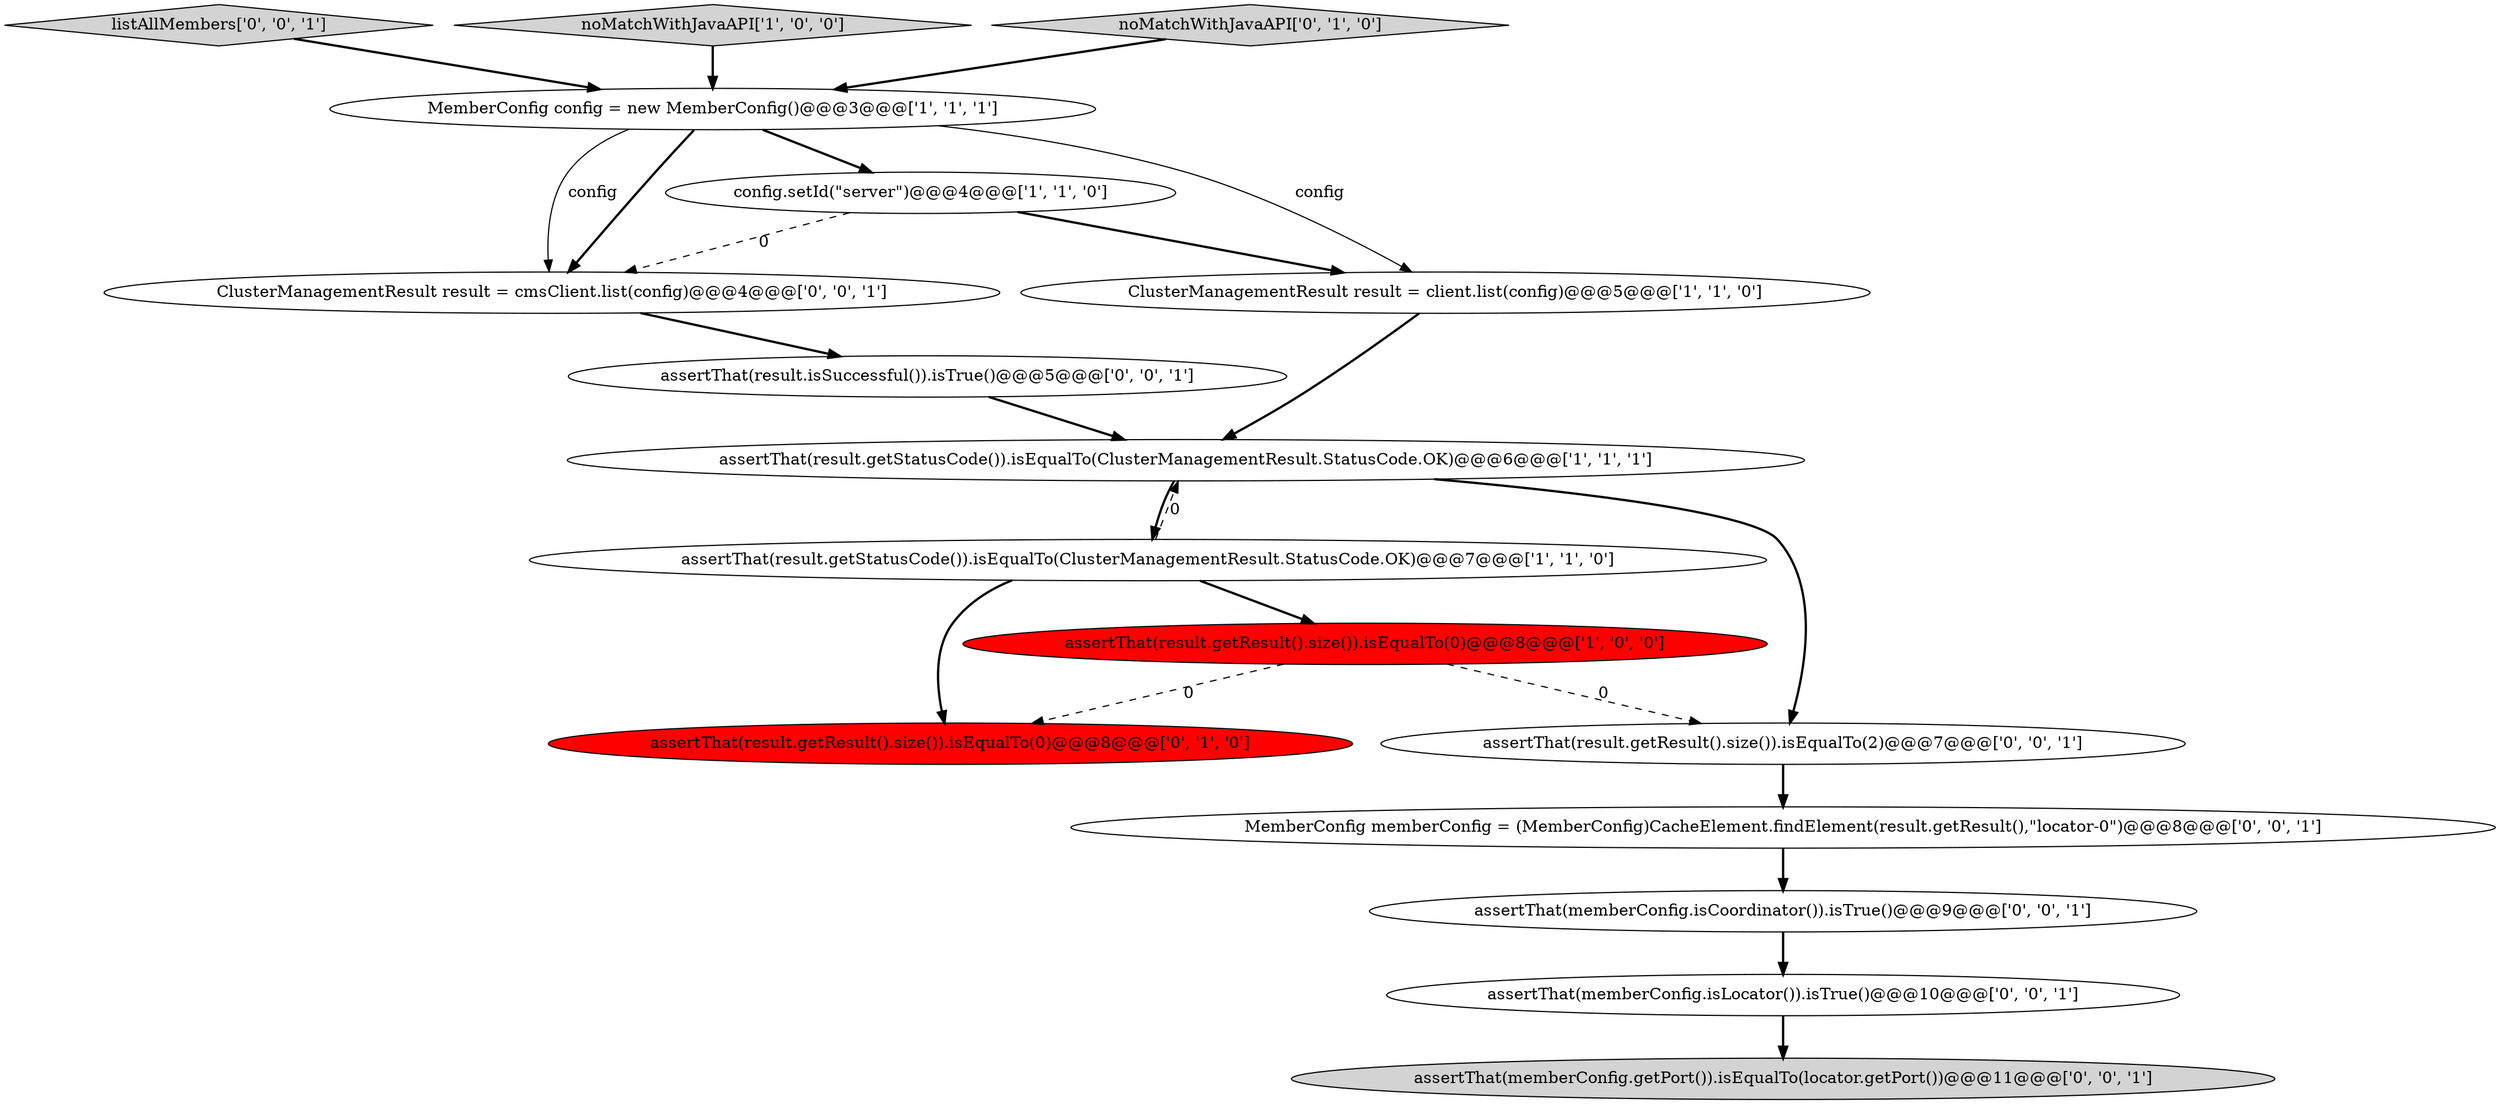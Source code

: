 digraph {
5 [style = filled, label = "assertThat(result.getStatusCode()).isEqualTo(ClusterManagementResult.StatusCode.OK)@@@6@@@['1', '1', '1']", fillcolor = white, shape = ellipse image = "AAA0AAABBB1BBB"];
10 [style = filled, label = "assertThat(memberConfig.getPort()).isEqualTo(locator.getPort())@@@11@@@['0', '0', '1']", fillcolor = lightgray, shape = ellipse image = "AAA0AAABBB3BBB"];
11 [style = filled, label = "assertThat(memberConfig.isLocator()).isTrue()@@@10@@@['0', '0', '1']", fillcolor = white, shape = ellipse image = "AAA0AAABBB3BBB"];
13 [style = filled, label = "ClusterManagementResult result = cmsClient.list(config)@@@4@@@['0', '0', '1']", fillcolor = white, shape = ellipse image = "AAA0AAABBB3BBB"];
9 [style = filled, label = "assertThat(memberConfig.isCoordinator()).isTrue()@@@9@@@['0', '0', '1']", fillcolor = white, shape = ellipse image = "AAA0AAABBB3BBB"];
14 [style = filled, label = "assertThat(result.isSuccessful()).isTrue()@@@5@@@['0', '0', '1']", fillcolor = white, shape = ellipse image = "AAA0AAABBB3BBB"];
4 [style = filled, label = "config.setId(\"server\")@@@4@@@['1', '1', '0']", fillcolor = white, shape = ellipse image = "AAA0AAABBB1BBB"];
2 [style = filled, label = "assertThat(result.getStatusCode()).isEqualTo(ClusterManagementResult.StatusCode.OK)@@@7@@@['1', '1', '0']", fillcolor = white, shape = ellipse image = "AAA0AAABBB1BBB"];
12 [style = filled, label = "listAllMembers['0', '0', '1']", fillcolor = lightgray, shape = diamond image = "AAA0AAABBB3BBB"];
6 [style = filled, label = "assertThat(result.getResult().size()).isEqualTo(0)@@@8@@@['1', '0', '0']", fillcolor = red, shape = ellipse image = "AAA1AAABBB1BBB"];
1 [style = filled, label = "ClusterManagementResult result = client.list(config)@@@5@@@['1', '1', '0']", fillcolor = white, shape = ellipse image = "AAA0AAABBB1BBB"];
15 [style = filled, label = "assertThat(result.getResult().size()).isEqualTo(2)@@@7@@@['0', '0', '1']", fillcolor = white, shape = ellipse image = "AAA0AAABBB3BBB"];
0 [style = filled, label = "noMatchWithJavaAPI['1', '0', '0']", fillcolor = lightgray, shape = diamond image = "AAA0AAABBB1BBB"];
16 [style = filled, label = "MemberConfig memberConfig = (MemberConfig)CacheElement.findElement(result.getResult(),\"locator-0\")@@@8@@@['0', '0', '1']", fillcolor = white, shape = ellipse image = "AAA0AAABBB3BBB"];
8 [style = filled, label = "noMatchWithJavaAPI['0', '1', '0']", fillcolor = lightgray, shape = diamond image = "AAA0AAABBB2BBB"];
7 [style = filled, label = "assertThat(result.getResult().size()).isEqualTo(0)@@@8@@@['0', '1', '0']", fillcolor = red, shape = ellipse image = "AAA1AAABBB2BBB"];
3 [style = filled, label = "MemberConfig config = new MemberConfig()@@@3@@@['1', '1', '1']", fillcolor = white, shape = ellipse image = "AAA0AAABBB1BBB"];
1->5 [style = bold, label=""];
0->3 [style = bold, label=""];
9->11 [style = bold, label=""];
3->1 [style = solid, label="config"];
2->6 [style = bold, label=""];
6->7 [style = dashed, label="0"];
8->3 [style = bold, label=""];
5->15 [style = bold, label=""];
15->16 [style = bold, label=""];
3->4 [style = bold, label=""];
2->5 [style = dashed, label="0"];
5->2 [style = bold, label=""];
3->13 [style = solid, label="config"];
6->15 [style = dashed, label="0"];
11->10 [style = bold, label=""];
3->13 [style = bold, label=""];
4->1 [style = bold, label=""];
12->3 [style = bold, label=""];
2->7 [style = bold, label=""];
4->13 [style = dashed, label="0"];
13->14 [style = bold, label=""];
16->9 [style = bold, label=""];
14->5 [style = bold, label=""];
}
